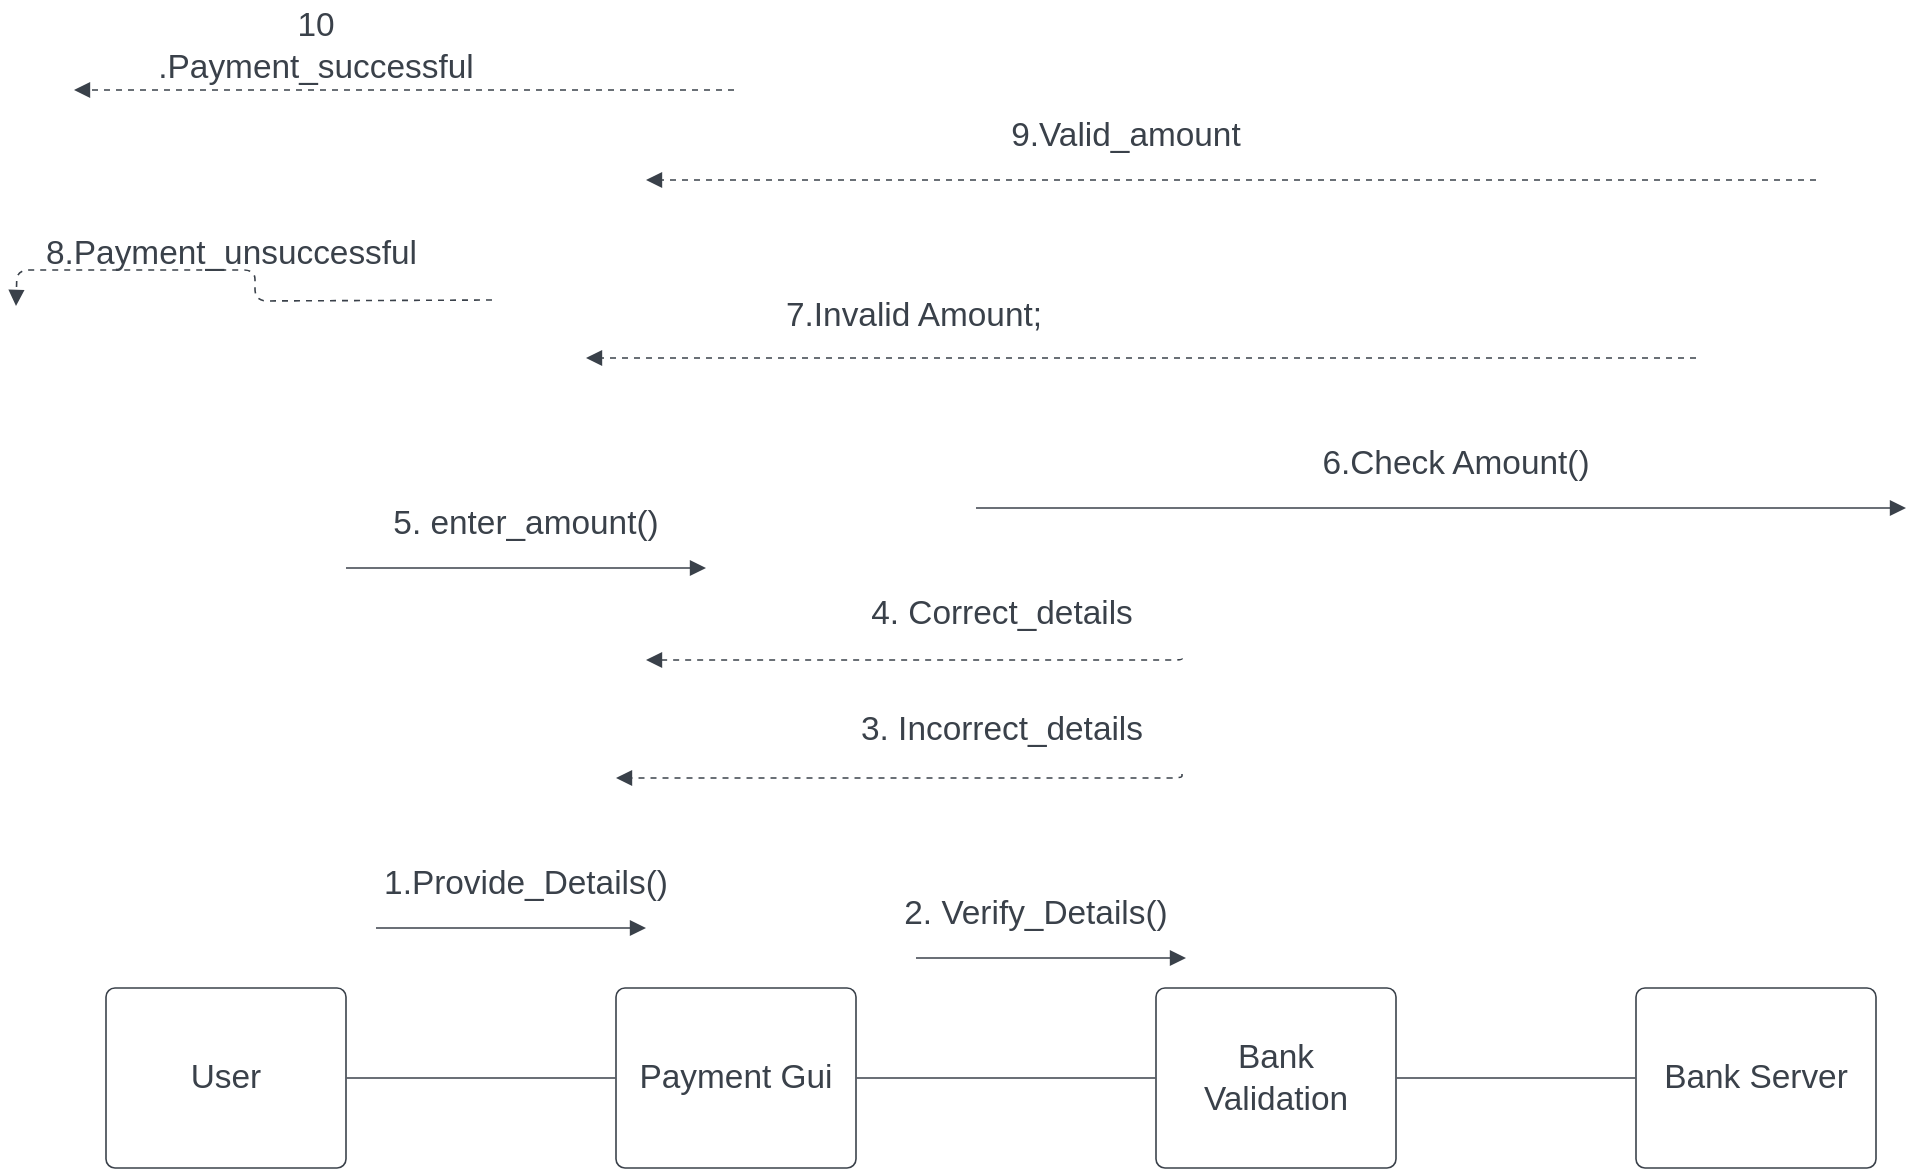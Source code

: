 <mxfile version="20.0.1" type="device"><diagram id="LBrkSGfU_gWicuu18Gcs" name="Page-1"><mxGraphModel dx="1422" dy="737" grid="1" gridSize="10" guides="1" tooltips="1" connect="1" arrows="1" fold="1" page="1" pageScale="1" pageWidth="827" pageHeight="1169" math="0" shadow="0"><root><mxCell id="0"/><mxCell id="1" parent="0"/><UserObject label="3. Incorrect_details" lucidchartObjectId="zmLowu5w~lYz" id="btL0pzfRutdAODyv_eWz-1"><mxCell style="html=1;overflow=block;blockSpacing=1;whiteSpace=wrap;fontSize=16.7;fontColor=#3a414a;spacing=0;fillColor=#ffffff;strokeWidth=1.5;strokeColor=none;" vertex="1" parent="1"><mxGeometry x="478" y="567" width="180" height="45" as="geometry"/></mxCell></UserObject><UserObject label="7.Invalid Amount;" lucidchartObjectId="tqLoAn2a0r2g" id="btL0pzfRutdAODyv_eWz-2"><mxCell style="html=1;overflow=block;blockSpacing=1;whiteSpace=wrap;fontSize=16.7;fontColor=#3a414a;spacing=0;fillColor=#ffffff;strokeWidth=1.5;strokeColor=none;" vertex="1" parent="1"><mxGeometry x="434" y="360" width="180" height="45" as="geometry"/></mxCell></UserObject><UserObject label="2. Verify_Details()" lucidchartObjectId="lkLoyxUf8wXq" id="btL0pzfRutdAODyv_eWz-3"><mxCell style="html=1;overflow=block;blockSpacing=1;whiteSpace=wrap;fontSize=16.7;fontColor=#3a414a;spacing=0;fillColor=#ffffff;strokeWidth=1.5;strokeColor=none;" vertex="1" parent="1"><mxGeometry x="495" y="659" width="180" height="45" as="geometry"/></mxCell></UserObject><UserObject label="6.Check Amount()" lucidchartObjectId="koLoK1ZPRG3N" id="btL0pzfRutdAODyv_eWz-4"><mxCell style="html=1;overflow=block;blockSpacing=1;whiteSpace=wrap;fontSize=16.7;fontColor=#3a414a;spacing=0;fillColor=#ffffff;strokeWidth=1.5;strokeColor=none;" vertex="1" parent="1"><mxGeometry x="705" y="434" width="180" height="45" as="geometry"/></mxCell></UserObject><UserObject label="5. enter_amount()" lucidchartObjectId="XoLo30WiwqUs" id="btL0pzfRutdAODyv_eWz-5"><mxCell style="html=1;overflow=block;blockSpacing=1;whiteSpace=wrap;fontSize=16.7;fontColor=#3a414a;spacing=0;fillColor=#ffffff;strokeWidth=1.5;strokeColor=none;" vertex="1" parent="1"><mxGeometry x="240" y="464" width="180" height="45" as="geometry"/></mxCell></UserObject><UserObject label="1.Provide_Details()" lucidchartObjectId="UjLoxRH9n~Iq" id="btL0pzfRutdAODyv_eWz-6"><mxCell style="html=1;overflow=block;blockSpacing=1;whiteSpace=wrap;fontSize=16.7;fontColor=#3a414a;spacing=0;fillColor=#ffffff;strokeWidth=1.5;strokeColor=none;" vertex="1" parent="1"><mxGeometry x="240" y="644" width="180" height="45" as="geometry"/></mxCell></UserObject><UserObject label="8.Payment_unsuccessful" lucidchartObjectId="9rLoc23-h72G" id="btL0pzfRutdAODyv_eWz-7"><mxCell style="html=1;overflow=block;blockSpacing=1;whiteSpace=wrap;fontSize=16.7;fontColor=#3a414a;spacing=0;fillColor=#ffffff;strokeWidth=1.5;strokeColor=none;" vertex="1" parent="1"><mxGeometry x="90" y="329" width="180" height="45" as="geometry"/></mxCell></UserObject><UserObject label="9.Valid_amount" lucidchartObjectId="7sLovnQ3jdPE" id="btL0pzfRutdAODyv_eWz-8"><mxCell style="html=1;overflow=block;blockSpacing=1;whiteSpace=wrap;fontSize=16.7;fontColor=#3a414a;spacing=0;fillColor=#ffffff;strokeWidth=1.5;strokeColor=none;" vertex="1" parent="1"><mxGeometry x="540" y="270" width="180" height="45" as="geometry"/></mxCell></UserObject><UserObject label="User" lucidchartObjectId="diLo_CC8HAKg" id="btL0pzfRutdAODyv_eWz-9"><mxCell style="html=1;overflow=block;blockSpacing=1;whiteSpace=wrap;fontSize=16.7;fontColor=#3a414a;spacing=3.8;strokeColor=#3a414a;strokeOpacity=100;rounded=1;absoluteArcSize=1;arcSize=9;strokeWidth=0.8;" vertex="1" parent="1"><mxGeometry x="120" y="719" width="120" height="90" as="geometry"/></mxCell></UserObject><UserObject label="Payment Gui" lucidchartObjectId="iiLoUv6JXbph" id="btL0pzfRutdAODyv_eWz-10"><mxCell style="html=1;overflow=block;blockSpacing=1;whiteSpace=wrap;fontSize=16.7;fontColor=#3a414a;spacing=3.8;strokeColor=#3a414a;strokeOpacity=100;rounded=1;absoluteArcSize=1;arcSize=9;strokeWidth=0.8;" vertex="1" parent="1"><mxGeometry x="375" y="719" width="120" height="90" as="geometry"/></mxCell></UserObject><UserObject label="Bank Validation" lucidchartObjectId="_iLoknmiSo~b" id="btL0pzfRutdAODyv_eWz-11"><mxCell style="html=1;overflow=block;blockSpacing=1;whiteSpace=wrap;fontSize=16.7;fontColor=#3a414a;spacing=9;strokeColor=#3a414a;strokeOpacity=100;rounded=1;absoluteArcSize=1;arcSize=9;strokeWidth=0.8;" vertex="1" parent="1"><mxGeometry x="645" y="719" width="120" height="90" as="geometry"/></mxCell></UserObject><UserObject label="Bank Server" lucidchartObjectId="qjLoGr54KTEL" id="btL0pzfRutdAODyv_eWz-12"><mxCell style="html=1;overflow=block;blockSpacing=1;whiteSpace=wrap;fontSize=16.7;fontColor=#3a414a;spacing=3.8;strokeColor=#3a414a;strokeOpacity=100;rounded=1;absoluteArcSize=1;arcSize=9;strokeWidth=0.8;" vertex="1" parent="1"><mxGeometry x="885" y="719" width="120" height="90" as="geometry"/></mxCell></UserObject><UserObject label="" lucidchartObjectId="EjLodRpWGzbq" id="btL0pzfRutdAODyv_eWz-13"><mxCell style="html=1;jettySize=18;whiteSpace=wrap;fontSize=13;strokeColor=#3a414a;strokeOpacity=100;strokeWidth=0.8;rounded=1;arcSize=12;edgeStyle=orthogonalEdgeStyle;startArrow=none;endArrow=block;endFill=1;" edge="1" parent="1"><mxGeometry width="100" height="100" relative="1" as="geometry"><Array as="points"/><mxPoint x="255" y="689" as="sourcePoint"/><mxPoint x="390" y="689" as="targetPoint"/></mxGeometry></mxCell></UserObject><UserObject label="" lucidchartObjectId="GjLoHyHnaSYK" id="btL0pzfRutdAODyv_eWz-14"><mxCell style="html=1;jettySize=18;whiteSpace=wrap;fontSize=13;strokeColor=#3a414a;strokeOpacity=100;strokeWidth=0.8;rounded=1;arcSize=12;edgeStyle=orthogonalEdgeStyle;startArrow=none;endArrow=none;exitX=1.003;exitY=0.5;exitPerimeter=0;entryX=-0.003;entryY=0.5;entryPerimeter=0;" edge="1" parent="1" source="btL0pzfRutdAODyv_eWz-9" target="btL0pzfRutdAODyv_eWz-10"><mxGeometry width="100" height="100" relative="1" as="geometry"><Array as="points"/></mxGeometry></mxCell></UserObject><UserObject label="" lucidchartObjectId="KjLo54BoYiFp" id="btL0pzfRutdAODyv_eWz-15"><mxCell style="html=1;jettySize=18;whiteSpace=wrap;fontSize=13;strokeColor=#3a414a;strokeOpacity=100;strokeWidth=0.8;rounded=1;arcSize=12;edgeStyle=orthogonalEdgeStyle;startArrow=none;endArrow=none;exitX=1.003;exitY=0.5;exitPerimeter=0;entryX=-0.003;entryY=0.5;entryPerimeter=0;" edge="1" parent="1" source="btL0pzfRutdAODyv_eWz-10" target="btL0pzfRutdAODyv_eWz-11"><mxGeometry width="100" height="100" relative="1" as="geometry"><Array as="points"/></mxGeometry></mxCell></UserObject><UserObject label="" lucidchartObjectId="PjLo7zdojLe." id="btL0pzfRutdAODyv_eWz-16"><mxCell style="html=1;jettySize=18;whiteSpace=wrap;fontSize=13;strokeColor=#3a414a;strokeOpacity=100;strokeWidth=0.8;rounded=1;arcSize=12;edgeStyle=orthogonalEdgeStyle;startArrow=none;endArrow=none;exitX=1.003;exitY=0.5;exitPerimeter=0;entryX=-0.003;entryY=0.5;entryPerimeter=0;" edge="1" parent="1" source="btL0pzfRutdAODyv_eWz-11" target="btL0pzfRutdAODyv_eWz-12"><mxGeometry width="100" height="100" relative="1" as="geometry"><Array as="points"/></mxGeometry></mxCell></UserObject><UserObject label="" lucidchartObjectId="dkLo1a8wHJ.A" id="btL0pzfRutdAODyv_eWz-17"><mxCell style="html=1;jettySize=18;whiteSpace=wrap;fontSize=13;strokeColor=#3a414a;strokeOpacity=100;strokeWidth=0.8;rounded=1;arcSize=12;edgeStyle=orthogonalEdgeStyle;startArrow=none;endArrow=block;endFill=1;" edge="1" parent="1"><mxGeometry width="100" height="100" relative="1" as="geometry"><Array as="points"/><mxPoint x="525" y="704" as="sourcePoint"/><mxPoint x="660" y="704" as="targetPoint"/></mxGeometry></mxCell></UserObject><UserObject label="" lucidchartObjectId="omLozkr314-." id="btL0pzfRutdAODyv_eWz-18"><mxCell style="html=1;jettySize=18;whiteSpace=wrap;fontSize=13;strokeColor=#3a414a;strokeOpacity=100;dashed=1;fixDash=1;strokeWidth=0.8;rounded=1;arcSize=12;edgeStyle=orthogonalEdgeStyle;startArrow=none;endArrow=block;endFill=1;exitX=1;exitY=1;exitPerimeter=0;" edge="1" parent="1" source="btL0pzfRutdAODyv_eWz-1"><mxGeometry width="100" height="100" relative="1" as="geometry"><Array as="points"><mxPoint x="658" y="614"/></Array><mxPoint x="375" y="614" as="targetPoint"/></mxGeometry></mxCell></UserObject><UserObject label="" lucidchartObjectId="PnLo6tdFVA17" id="btL0pzfRutdAODyv_eWz-19"><mxCell style="html=1;jettySize=18;whiteSpace=wrap;fontSize=13;strokeColor=#3a414a;strokeOpacity=100;dashed=1;fixDash=1;strokeWidth=0.8;rounded=1;arcSize=12;edgeStyle=orthogonalEdgeStyle;startArrow=none;endArrow=block;endFill=1;exitX=1;exitY=1;exitPerimeter=0;" edge="1" parent="1" source="btL0pzfRutdAODyv_eWz-20"><mxGeometry width="100" height="100" relative="1" as="geometry"><Array as="points"><mxPoint x="658" y="555"/></Array><mxPoint x="390" y="555" as="targetPoint"/></mxGeometry></mxCell></UserObject><UserObject label="4. Correct_details" lucidchartObjectId="UnLo81c7ofbP" id="btL0pzfRutdAODyv_eWz-20"><mxCell style="html=1;overflow=block;blockSpacing=1;whiteSpace=wrap;fontSize=16.7;fontColor=#3a414a;spacing=0;fillColor=#ffffff;strokeWidth=1.5;strokeColor=none;" vertex="1" parent="1"><mxGeometry x="478" y="509" width="180" height="45" as="geometry"/></mxCell></UserObject><UserObject label="" lucidchartObjectId="hoLoPg2_L3DR" id="btL0pzfRutdAODyv_eWz-21"><mxCell style="html=1;jettySize=18;whiteSpace=wrap;fontSize=13;strokeColor=#3a414a;strokeOpacity=100;strokeWidth=0.8;rounded=1;arcSize=12;edgeStyle=orthogonalEdgeStyle;startArrow=none;endArrow=block;endFill=1;" edge="1" parent="1"><mxGeometry width="100" height="100" relative="1" as="geometry"><Array as="points"/><mxPoint x="555" y="479" as="sourcePoint"/><mxPoint x="1020" y="479" as="targetPoint"/></mxGeometry></mxCell></UserObject><UserObject label="" lucidchartObjectId="ToLo6VBj6Tk0" id="btL0pzfRutdAODyv_eWz-22"><mxCell style="html=1;jettySize=18;whiteSpace=wrap;fontSize=13;strokeColor=#3a414a;strokeOpacity=100;strokeWidth=0.8;rounded=1;arcSize=12;edgeStyle=orthogonalEdgeStyle;startArrow=none;endArrow=block;endFill=1;" edge="1" parent="1"><mxGeometry width="100" height="100" relative="1" as="geometry"><Array as="points"/><mxPoint x="240" y="509" as="sourcePoint"/><mxPoint x="420" y="509" as="targetPoint"/></mxGeometry></mxCell></UserObject><UserObject label="" lucidchartObjectId="dqLo3DtRB3WC" id="btL0pzfRutdAODyv_eWz-23"><mxCell style="html=1;jettySize=18;whiteSpace=wrap;fontSize=13;strokeColor=#3a414a;strokeOpacity=100;dashed=1;fixDash=1;strokeWidth=0.8;rounded=1;arcSize=12;edgeStyle=orthogonalEdgeStyle;startArrow=none;endArrow=block;endFill=1;" edge="1" parent="1"><mxGeometry width="100" height="100" relative="1" as="geometry"><Array as="points"/><mxPoint x="915" y="404" as="sourcePoint"/><mxPoint x="360" y="404" as="targetPoint"/></mxGeometry></mxCell></UserObject><UserObject label="" lucidchartObjectId="RrLo1rRpSQWB" id="btL0pzfRutdAODyv_eWz-24"><mxCell style="html=1;jettySize=18;whiteSpace=wrap;fontSize=13;strokeColor=#3a414a;strokeOpacity=100;dashed=1;fixDash=1;strokeWidth=0.8;rounded=1;arcSize=12;edgeStyle=orthogonalEdgeStyle;startArrow=none;endArrow=block;endFill=1;" edge="1" parent="1"><mxGeometry width="100" height="100" relative="1" as="geometry"><Array as="points"/><mxPoint x="313" y="375" as="sourcePoint"/><mxPoint x="75" y="378" as="targetPoint"/></mxGeometry></mxCell></UserObject><UserObject label="" lucidchartObjectId="4sLoMP20N.sB" id="btL0pzfRutdAODyv_eWz-25"><mxCell style="html=1;jettySize=18;whiteSpace=wrap;fontSize=13;strokeColor=#3a414a;strokeOpacity=100;dashed=1;fixDash=1;strokeWidth=0.8;rounded=1;arcSize=12;edgeStyle=orthogonalEdgeStyle;startArrow=none;endArrow=block;endFill=1;" edge="1" parent="1"><mxGeometry width="100" height="100" relative="1" as="geometry"><Array as="points"/><mxPoint x="975" y="315" as="sourcePoint"/><mxPoint x="390" y="315" as="targetPoint"/></mxGeometry></mxCell></UserObject><UserObject label="10 .Payment_successful" lucidchartObjectId="rtLoJDps6fDJ" id="btL0pzfRutdAODyv_eWz-26"><mxCell style="html=1;overflow=block;blockSpacing=1;whiteSpace=wrap;fontSize=16.7;fontColor=#3a414a;spacing=0;fillColor=#ffffff;strokeWidth=1.5;strokeColor=none;" vertex="1" parent="1"><mxGeometry x="135" y="225" width="180" height="45" as="geometry"/></mxCell></UserObject><UserObject label="" lucidchartObjectId="rtLot6fACe71" id="btL0pzfRutdAODyv_eWz-27"><mxCell style="html=1;jettySize=18;whiteSpace=wrap;fontSize=13;strokeColor=#3a414a;strokeOpacity=100;dashed=1;fixDash=1;strokeWidth=0.8;rounded=1;arcSize=12;edgeStyle=orthogonalEdgeStyle;startArrow=none;endArrow=block;endFill=1;" edge="1" parent="1"><mxGeometry width="100" height="100" relative="1" as="geometry"><Array as="points"/><mxPoint x="434" y="270" as="sourcePoint"/><mxPoint x="104" y="270" as="targetPoint"/></mxGeometry></mxCell></UserObject></root></mxGraphModel></diagram></mxfile>
